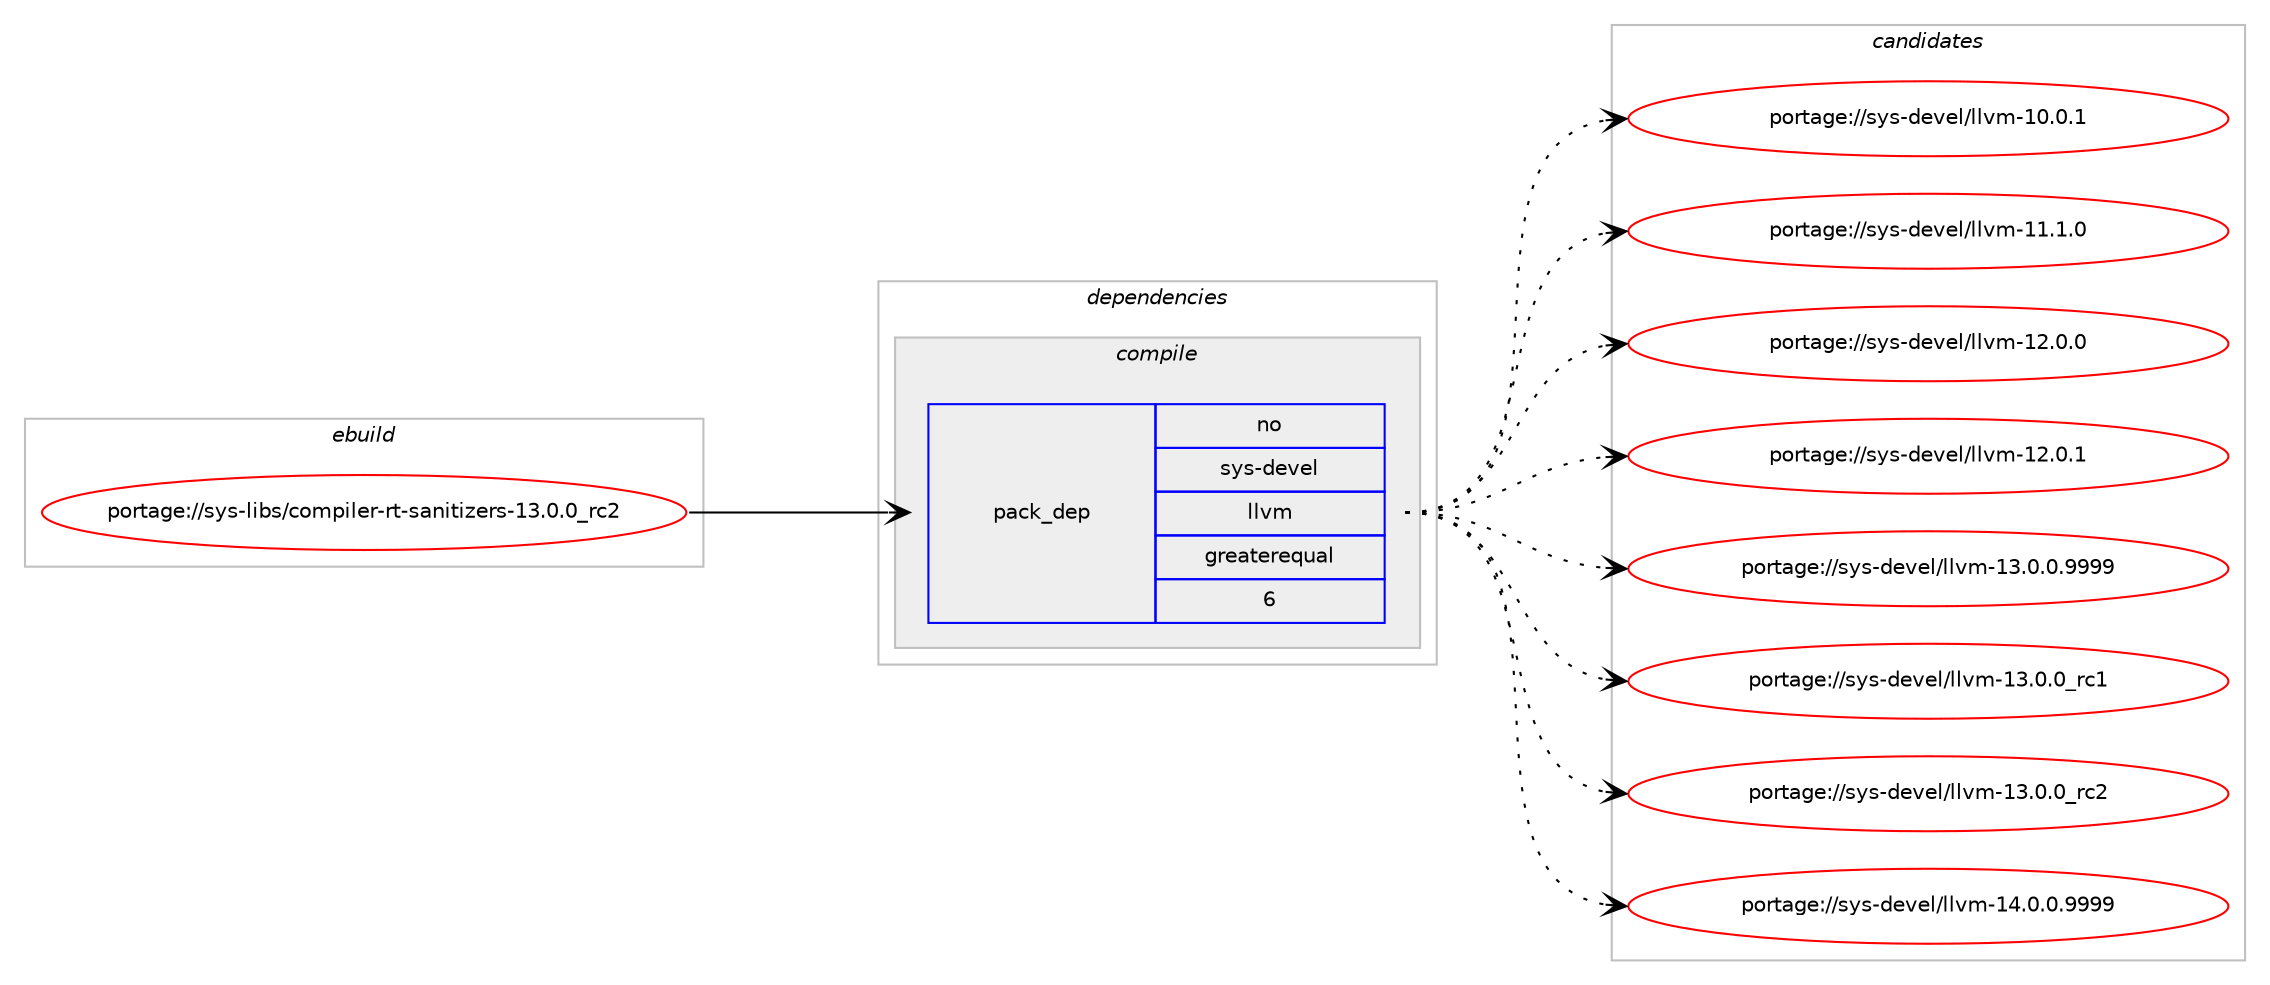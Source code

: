 digraph prolog {

# *************
# Graph options
# *************

newrank=true;
concentrate=true;
compound=true;
graph [rankdir=LR,fontname=Helvetica,fontsize=10,ranksep=1.5];#, ranksep=2.5, nodesep=0.2];
edge  [arrowhead=vee];
node  [fontname=Helvetica,fontsize=10];

# **********
# The ebuild
# **********

subgraph cluster_leftcol {
color=gray;
rank=same;
label=<<i>ebuild</i>>;
id [label="portage://sys-libs/compiler-rt-sanitizers-13.0.0_rc2", color=red, width=4, href="../sys-libs/compiler-rt-sanitizers-13.0.0_rc2.svg"];
}

# ****************
# The dependencies
# ****************

subgraph cluster_midcol {
color=gray;
label=<<i>dependencies</i>>;
subgraph cluster_compile {
fillcolor="#eeeeee";
style=filled;
label=<<i>compile</i>>;
subgraph pack294 {
dependency677 [label=<<TABLE BORDER="0" CELLBORDER="1" CELLSPACING="0" CELLPADDING="4" WIDTH="220"><TR><TD ROWSPAN="6" CELLPADDING="30">pack_dep</TD></TR><TR><TD WIDTH="110">no</TD></TR><TR><TD>sys-devel</TD></TR><TR><TD>llvm</TD></TR><TR><TD>greaterequal</TD></TR><TR><TD>6</TD></TR></TABLE>>, shape=none, color=blue];
}
id:e -> dependency677:w [weight=20,style="solid",arrowhead="vee"];
# *** BEGIN UNKNOWN DEPENDENCY TYPE (TODO) ***
# id -> package_dependency(portage://sys-libs/compiler-rt-sanitizers-13.0.0_rc2,install,strong,sys-devel,llvm,none,[,,],[slot(0)],[])
# *** END UNKNOWN DEPENDENCY TYPE (TODO) ***

}
subgraph cluster_compileandrun {
fillcolor="#eeeeee";
style=filled;
label=<<i>compile and run</i>>;
}
subgraph cluster_run {
fillcolor="#eeeeee";
style=filled;
label=<<i>run</i>>;
}
}

# **************
# The candidates
# **************

subgraph cluster_choices {
rank=same;
color=gray;
label=<<i>candidates</i>>;

subgraph choice294 {
color=black;
nodesep=1;
choice115121115451001011181011084710810811810945494846484649 [label="portage://sys-devel/llvm-10.0.1", color=red, width=4,href="../sys-devel/llvm-10.0.1.svg"];
choice115121115451001011181011084710810811810945494946494648 [label="portage://sys-devel/llvm-11.1.0", color=red, width=4,href="../sys-devel/llvm-11.1.0.svg"];
choice115121115451001011181011084710810811810945495046484648 [label="portage://sys-devel/llvm-12.0.0", color=red, width=4,href="../sys-devel/llvm-12.0.0.svg"];
choice115121115451001011181011084710810811810945495046484649 [label="portage://sys-devel/llvm-12.0.1", color=red, width=4,href="../sys-devel/llvm-12.0.1.svg"];
choice1151211154510010111810110847108108118109454951464846484657575757 [label="portage://sys-devel/llvm-13.0.0.9999", color=red, width=4,href="../sys-devel/llvm-13.0.0.9999.svg"];
choice115121115451001011181011084710810811810945495146484648951149949 [label="portage://sys-devel/llvm-13.0.0_rc1", color=red, width=4,href="../sys-devel/llvm-13.0.0_rc1.svg"];
choice115121115451001011181011084710810811810945495146484648951149950 [label="portage://sys-devel/llvm-13.0.0_rc2", color=red, width=4,href="../sys-devel/llvm-13.0.0_rc2.svg"];
choice1151211154510010111810110847108108118109454952464846484657575757 [label="portage://sys-devel/llvm-14.0.0.9999", color=red, width=4,href="../sys-devel/llvm-14.0.0.9999.svg"];
dependency677:e -> choice115121115451001011181011084710810811810945494846484649:w [style=dotted,weight="100"];
dependency677:e -> choice115121115451001011181011084710810811810945494946494648:w [style=dotted,weight="100"];
dependency677:e -> choice115121115451001011181011084710810811810945495046484648:w [style=dotted,weight="100"];
dependency677:e -> choice115121115451001011181011084710810811810945495046484649:w [style=dotted,weight="100"];
dependency677:e -> choice1151211154510010111810110847108108118109454951464846484657575757:w [style=dotted,weight="100"];
dependency677:e -> choice115121115451001011181011084710810811810945495146484648951149949:w [style=dotted,weight="100"];
dependency677:e -> choice115121115451001011181011084710810811810945495146484648951149950:w [style=dotted,weight="100"];
dependency677:e -> choice1151211154510010111810110847108108118109454952464846484657575757:w [style=dotted,weight="100"];
}
}

}
